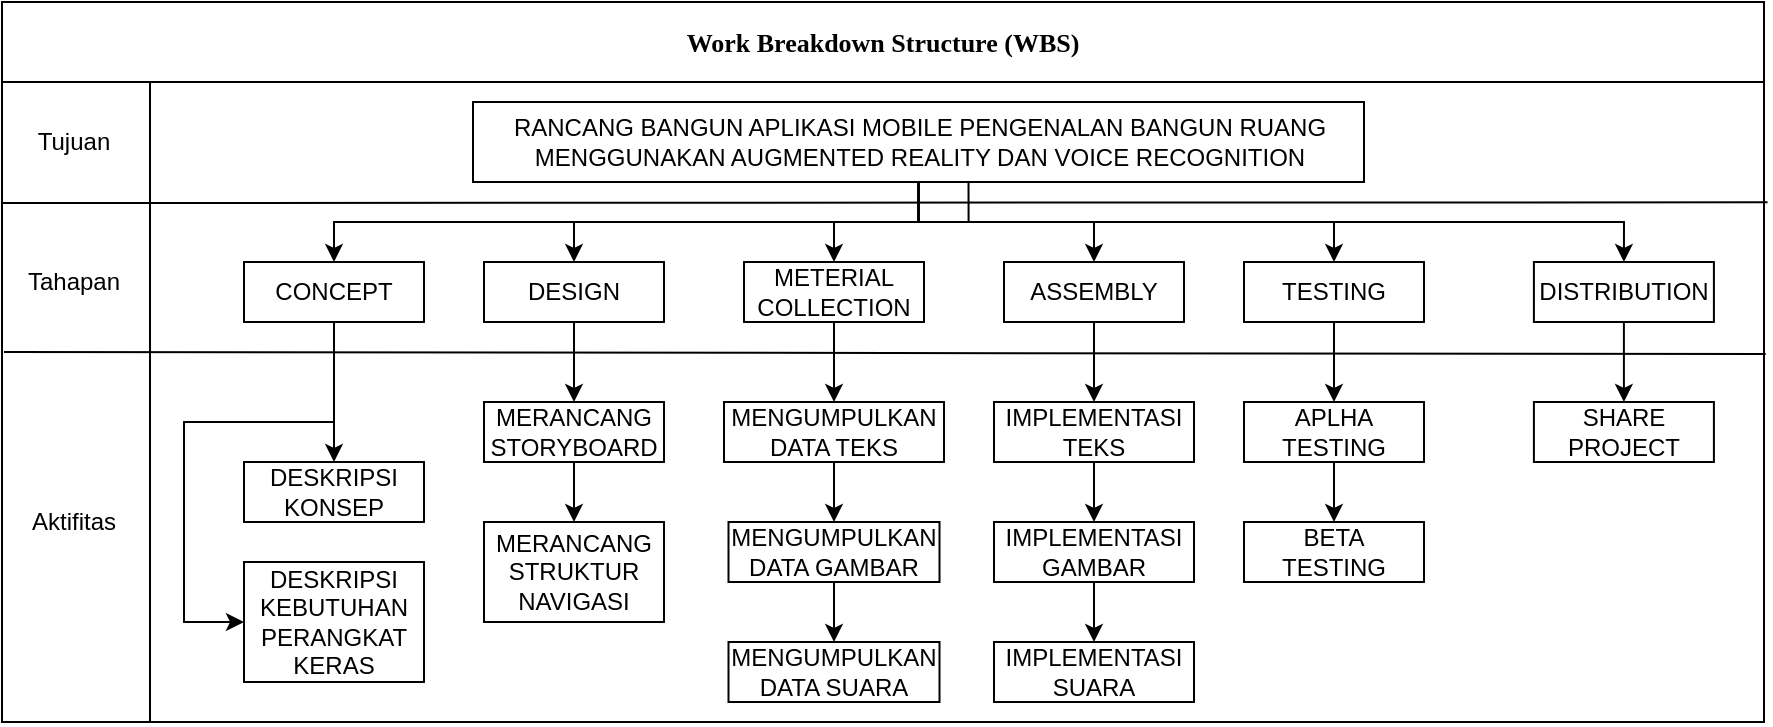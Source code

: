 <mxfile version="14.8.0" type="device"><diagram id="zD8TXVPzTgdqPpUEt7mv" name="Page-1"><mxGraphModel dx="1422" dy="772" grid="1" gridSize="10" guides="1" tooltips="1" connect="1" arrows="1" fold="1" page="1" pageScale="1" pageWidth="827" pageHeight="1169" math="0" shadow="0"><root><mxCell id="0"/><mxCell id="1" parent="0"/><mxCell id="AeqK__T1nFXMZRjE-eeh-6" value="" style="rounded=0;whiteSpace=wrap;html=1;" parent="1" vertex="1"><mxGeometry x="69" y="200" width="881" height="320" as="geometry"/></mxCell><mxCell id="AeqK__T1nFXMZRjE-eeh-8" value="Tujuan" style="text;html=1;strokeColor=none;fillColor=none;align=center;verticalAlign=middle;whiteSpace=wrap;rounded=0;" parent="1" vertex="1"><mxGeometry x="80" y="220" width="50" height="20" as="geometry"/></mxCell><mxCell id="AeqK__T1nFXMZRjE-eeh-9" value="Tahapan" style="text;html=1;strokeColor=none;fillColor=none;align=center;verticalAlign=middle;whiteSpace=wrap;rounded=0;" parent="1" vertex="1"><mxGeometry x="80" y="290" width="50" height="20" as="geometry"/></mxCell><mxCell id="AeqK__T1nFXMZRjE-eeh-13" value="" style="endArrow=none;html=1;exitX=0;exitY=0.25;exitDx=0;exitDy=0;entryX=1.002;entryY=0.188;entryDx=0;entryDy=0;entryPerimeter=0;" parent="1" target="AeqK__T1nFXMZRjE-eeh-6" edge="1"><mxGeometry width="50" height="50" relative="1" as="geometry"><mxPoint x="69" y="260.5" as="sourcePoint"/><mxPoint x="950" y="257" as="targetPoint"/></mxGeometry></mxCell><mxCell id="p4GNpo0kNrJGhWTnlDtK-1" style="edgeStyle=orthogonalEdgeStyle;rounded=0;orthogonalLoop=1;jettySize=auto;html=1;" parent="1" source="AeqK__T1nFXMZRjE-eeh-16" target="AeqK__T1nFXMZRjE-eeh-17" edge="1"><mxGeometry relative="1" as="geometry"><Array as="points"><mxPoint x="527" y="270"/><mxPoint x="235" y="270"/></Array></mxGeometry></mxCell><mxCell id="p4GNpo0kNrJGhWTnlDtK-2" style="edgeStyle=orthogonalEdgeStyle;rounded=0;orthogonalLoop=1;jettySize=auto;html=1;" parent="1" source="AeqK__T1nFXMZRjE-eeh-16" target="AeqK__T1nFXMZRjE-eeh-18" edge="1"><mxGeometry relative="1" as="geometry"/></mxCell><mxCell id="p4GNpo0kNrJGhWTnlDtK-3" style="edgeStyle=orthogonalEdgeStyle;rounded=0;orthogonalLoop=1;jettySize=auto;html=1;" parent="1" source="AeqK__T1nFXMZRjE-eeh-16" target="AeqK__T1nFXMZRjE-eeh-19" edge="1"><mxGeometry relative="1" as="geometry"/></mxCell><mxCell id="p4GNpo0kNrJGhWTnlDtK-4" style="edgeStyle=orthogonalEdgeStyle;rounded=0;orthogonalLoop=1;jettySize=auto;html=1;" parent="1" source="AeqK__T1nFXMZRjE-eeh-16" target="AeqK__T1nFXMZRjE-eeh-20" edge="1"><mxGeometry relative="1" as="geometry"/></mxCell><mxCell id="p4GNpo0kNrJGhWTnlDtK-5" style="edgeStyle=orthogonalEdgeStyle;rounded=0;orthogonalLoop=1;jettySize=auto;html=1;entryX=0.5;entryY=0;entryDx=0;entryDy=0;" parent="1" source="AeqK__T1nFXMZRjE-eeh-16" target="AeqK__T1nFXMZRjE-eeh-21" edge="1"><mxGeometry relative="1" as="geometry"/></mxCell><mxCell id="p4GNpo0kNrJGhWTnlDtK-6" style="edgeStyle=orthogonalEdgeStyle;rounded=0;orthogonalLoop=1;jettySize=auto;html=1;entryX=0.5;entryY=0;entryDx=0;entryDy=0;" parent="1" target="AeqK__T1nFXMZRjE-eeh-22" edge="1"><mxGeometry relative="1" as="geometry"><Array as="points"><mxPoint x="551.95" y="270"/><mxPoint x="879.95" y="270"/></Array><mxPoint x="552.25" y="250" as="sourcePoint"/></mxGeometry></mxCell><mxCell id="AeqK__T1nFXMZRjE-eeh-16" value="RANCANG BANGUN APLIKASI MOBILE PENGENALAN BANGUN RUANG MENGGUNAKAN AUGMENTED REALITY DAN VOICE RECOGNITION" style="rounded=0;whiteSpace=wrap;html=1;" parent="1" vertex="1"><mxGeometry x="304.5" y="210" width="445.5" height="40" as="geometry"/></mxCell><mxCell id="AeqK__T1nFXMZRjE-eeh-39" style="edgeStyle=orthogonalEdgeStyle;rounded=0;orthogonalLoop=1;jettySize=auto;html=1;" parent="1" source="AeqK__T1nFXMZRjE-eeh-17" target="AeqK__T1nFXMZRjE-eeh-28" edge="1"><mxGeometry relative="1" as="geometry"/></mxCell><mxCell id="AeqK__T1nFXMZRjE-eeh-40" style="edgeStyle=orthogonalEdgeStyle;rounded=0;orthogonalLoop=1;jettySize=auto;html=1;entryX=0;entryY=0.5;entryDx=0;entryDy=0;" parent="1" target="AeqK__T1nFXMZRjE-eeh-29" edge="1"><mxGeometry relative="1" as="geometry"><mxPoint x="235" y="340" as="sourcePoint"/><Array as="points"><mxPoint x="235" y="370"/><mxPoint x="160" y="370"/><mxPoint x="160" y="470"/></Array></mxGeometry></mxCell><mxCell id="AeqK__T1nFXMZRjE-eeh-17" value="CONCEPT" style="rounded=0;whiteSpace=wrap;html=1;" parent="1" vertex="1"><mxGeometry x="190" y="290" width="90" height="30" as="geometry"/></mxCell><mxCell id="AeqK__T1nFXMZRjE-eeh-41" style="endArrow=classic;html=1;fontFamily=Helvetica;fontSize=11;fontColor=#000000;align=center;strokeColor=#000000;edgeStyle=orthogonalEdgeStyle;" parent="1" source="AeqK__T1nFXMZRjE-eeh-18" target="AeqK__T1nFXMZRjE-eeh-30" edge="1"><mxGeometry relative="1" as="geometry"/></mxCell><mxCell id="AeqK__T1nFXMZRjE-eeh-18" value="DESIGN" style="rounded=0;whiteSpace=wrap;html=1;" parent="1" vertex="1"><mxGeometry x="310" y="290" width="90" height="30" as="geometry"/></mxCell><mxCell id="AeqK__T1nFXMZRjE-eeh-43" style="edgeStyle=orthogonalEdgeStyle;rounded=0;orthogonalLoop=1;jettySize=auto;html=1;entryX=0.5;entryY=0;entryDx=0;entryDy=0;" parent="1" source="AeqK__T1nFXMZRjE-eeh-19" target="AeqK__T1nFXMZRjE-eeh-32" edge="1"><mxGeometry relative="1" as="geometry"/></mxCell><mxCell id="AeqK__T1nFXMZRjE-eeh-19" value="METERIAL COLLECTION" style="rounded=0;whiteSpace=wrap;html=1;" parent="1" vertex="1"><mxGeometry x="440" y="290" width="90" height="30" as="geometry"/></mxCell><mxCell id="AeqK__T1nFXMZRjE-eeh-20" value="ASSEMBLY" style="rounded=0;whiteSpace=wrap;html=1;" parent="1" vertex="1"><mxGeometry x="570" y="290" width="90" height="30" as="geometry"/></mxCell><mxCell id="AeqK__T1nFXMZRjE-eeh-47" style="edgeStyle=orthogonalEdgeStyle;rounded=0;orthogonalLoop=1;jettySize=auto;html=1;" parent="1" source="AeqK__T1nFXMZRjE-eeh-21" target="AeqK__T1nFXMZRjE-eeh-36" edge="1"><mxGeometry relative="1" as="geometry"/></mxCell><mxCell id="AeqK__T1nFXMZRjE-eeh-21" value="TESTING" style="rounded=0;whiteSpace=wrap;html=1;" parent="1" vertex="1"><mxGeometry x="690" y="290" width="90" height="30" as="geometry"/></mxCell><mxCell id="AeqK__T1nFXMZRjE-eeh-48" style="edgeStyle=orthogonalEdgeStyle;rounded=0;orthogonalLoop=1;jettySize=auto;html=1;entryX=0.5;entryY=0;entryDx=0;entryDy=0;" parent="1" source="AeqK__T1nFXMZRjE-eeh-22" target="AeqK__T1nFXMZRjE-eeh-37" edge="1"><mxGeometry relative="1" as="geometry"/></mxCell><mxCell id="AeqK__T1nFXMZRjE-eeh-22" value="DISTRIBUTION" style="rounded=0;whiteSpace=wrap;html=1;" parent="1" vertex="1"><mxGeometry x="834.95" y="290" width="90" height="30" as="geometry"/></mxCell><mxCell id="AeqK__T1nFXMZRjE-eeh-26" value="" style="endArrow=none;html=1;entryX=1.001;entryY=0.425;entryDx=0;entryDy=0;entryPerimeter=0;" parent="1" target="AeqK__T1nFXMZRjE-eeh-6" edge="1"><mxGeometry width="50" height="50" relative="1" as="geometry"><mxPoint x="70" y="335" as="sourcePoint"/><mxPoint x="931" y="335" as="targetPoint"/></mxGeometry></mxCell><mxCell id="AeqK__T1nFXMZRjE-eeh-27" value="Aktifitas" style="text;html=1;strokeColor=none;fillColor=none;align=center;verticalAlign=middle;whiteSpace=wrap;rounded=0;" parent="1" vertex="1"><mxGeometry x="80" y="410" width="50" height="20" as="geometry"/></mxCell><mxCell id="AeqK__T1nFXMZRjE-eeh-28" value="DESKRIPSI KONSEP" style="rounded=0;whiteSpace=wrap;html=1;" parent="1" vertex="1"><mxGeometry x="190" y="390" width="90" height="30" as="geometry"/></mxCell><mxCell id="AeqK__T1nFXMZRjE-eeh-29" value="DESKRIPSI KEBUTUHAN PERANGKAT KERAS" style="rounded=0;whiteSpace=wrap;html=1;" parent="1" vertex="1"><mxGeometry x="190" y="440" width="90" height="60" as="geometry"/></mxCell><mxCell id="AeqK__T1nFXMZRjE-eeh-30" value="MERANCANG STORYBOARD" style="rounded=0;whiteSpace=wrap;html=1;" parent="1" vertex="1"><mxGeometry x="310" y="360" width="90" height="30" as="geometry"/></mxCell><mxCell id="AeqK__T1nFXMZRjE-eeh-31" value="MERANCANG STRUKTUR NAVIGASI" style="rounded=0;whiteSpace=wrap;html=1;" parent="1" vertex="1"><mxGeometry x="310" y="420" width="90" height="50" as="geometry"/></mxCell><mxCell id="AeqK__T1nFXMZRjE-eeh-32" value="MENGUMPULKAN DATA TEKS" style="rounded=0;whiteSpace=wrap;html=1;" parent="1" vertex="1"><mxGeometry x="430" y="360" width="110" height="30" as="geometry"/></mxCell><mxCell id="AeqK__T1nFXMZRjE-eeh-33" value="MENGUMPULKAN DATA GAMBAR" style="rounded=0;whiteSpace=wrap;html=1;" parent="1" vertex="1"><mxGeometry x="432.25" y="420" width="105.5" height="30" as="geometry"/></mxCell><mxCell id="AeqK__T1nFXMZRjE-eeh-34" value="IMPLEMENTASI GAMBAR" style="rounded=0;whiteSpace=wrap;html=1;" parent="1" vertex="1"><mxGeometry x="565" y="420" width="100" height="30" as="geometry"/></mxCell><mxCell id="AeqK__T1nFXMZRjE-eeh-35" value="IMPLEMENTASI TEKS" style="rounded=0;whiteSpace=wrap;html=1;" parent="1" vertex="1"><mxGeometry x="565" y="360" width="100" height="30" as="geometry"/></mxCell><mxCell id="AeqK__T1nFXMZRjE-eeh-36" value="APLHA TESTING" style="rounded=0;whiteSpace=wrap;html=1;" parent="1" vertex="1"><mxGeometry x="690" y="360" width="90" height="30" as="geometry"/></mxCell><mxCell id="AeqK__T1nFXMZRjE-eeh-37" value="SHARE PROJECT" style="rounded=0;whiteSpace=wrap;html=1;" parent="1" vertex="1"><mxGeometry x="834.95" y="360" width="90" height="30" as="geometry"/></mxCell><mxCell id="nbOIn3HoCTCzfpWuMqJp-3" value="" style="endArrow=none;html=1;entryX=0.084;entryY=-0.003;entryDx=0;entryDy=0;entryPerimeter=0;exitX=0.084;exitY=1;exitDx=0;exitDy=0;exitPerimeter=0;" parent="1" source="AeqK__T1nFXMZRjE-eeh-6" target="AeqK__T1nFXMZRjE-eeh-6" edge="1"><mxGeometry width="50" height="50" relative="1" as="geometry"><mxPoint x="150" y="250" as="sourcePoint"/><mxPoint x="200" y="200" as="targetPoint"/></mxGeometry></mxCell><mxCell id="nbOIn3HoCTCzfpWuMqJp-10" value="" style="endArrow=classic;html=1;entryX=0.5;entryY=0;entryDx=0;entryDy=0;exitX=0.5;exitY=1;exitDx=0;exitDy=0;" parent="1" source="AeqK__T1nFXMZRjE-eeh-30" target="AeqK__T1nFXMZRjE-eeh-31" edge="1"><mxGeometry width="50" height="50" relative="1" as="geometry"><mxPoint x="350" y="460" as="sourcePoint"/><mxPoint x="400" y="410" as="targetPoint"/></mxGeometry></mxCell><mxCell id="nbOIn3HoCTCzfpWuMqJp-13" value="MENGUMPULKAN DATA SUARA" style="rounded=0;whiteSpace=wrap;html=1;" parent="1" vertex="1"><mxGeometry x="432.25" y="480" width="105.5" height="30" as="geometry"/></mxCell><mxCell id="nbOIn3HoCTCzfpWuMqJp-15" style="edgeStyle=orthogonalEdgeStyle;rounded=0;orthogonalLoop=1;jettySize=auto;html=1;entryX=0.5;entryY=0;entryDx=0;entryDy=0;exitX=0.5;exitY=1;exitDx=0;exitDy=0;" parent="1" source="AeqK__T1nFXMZRjE-eeh-32" target="AeqK__T1nFXMZRjE-eeh-33" edge="1"><mxGeometry relative="1" as="geometry"><mxPoint x="495" y="330" as="sourcePoint"/><mxPoint x="495" y="370" as="targetPoint"/></mxGeometry></mxCell><mxCell id="nbOIn3HoCTCzfpWuMqJp-16" value="" style="endArrow=classic;html=1;entryX=0.5;entryY=0;entryDx=0;entryDy=0;exitX=0.5;exitY=1;exitDx=0;exitDy=0;" parent="1" source="AeqK__T1nFXMZRjE-eeh-33" target="nbOIn3HoCTCzfpWuMqJp-13" edge="1"><mxGeometry width="50" height="50" relative="1" as="geometry"><mxPoint x="470" y="500" as="sourcePoint"/><mxPoint x="520" y="450" as="targetPoint"/></mxGeometry></mxCell><mxCell id="nbOIn3HoCTCzfpWuMqJp-17" style="edgeStyle=orthogonalEdgeStyle;rounded=0;orthogonalLoop=1;jettySize=auto;html=1;exitX=0.5;exitY=1;exitDx=0;exitDy=0;" parent="1" source="AeqK__T1nFXMZRjE-eeh-37" target="AeqK__T1nFXMZRjE-eeh-37" edge="1"><mxGeometry relative="1" as="geometry"/></mxCell><mxCell id="nbOIn3HoCTCzfpWuMqJp-18" value="IMPLEMENTASI SUARA" style="rounded=0;whiteSpace=wrap;html=1;" parent="1" vertex="1"><mxGeometry x="565" y="480" width="100" height="30" as="geometry"/></mxCell><mxCell id="nbOIn3HoCTCzfpWuMqJp-19" value="BETA &lt;br&gt;TESTING" style="rounded=0;whiteSpace=wrap;html=1;" parent="1" vertex="1"><mxGeometry x="690" y="420" width="90" height="30" as="geometry"/></mxCell><mxCell id="nbOIn3HoCTCzfpWuMqJp-22" value="" style="endArrow=classic;html=1;entryX=0.5;entryY=0;entryDx=0;entryDy=0;exitX=0.5;exitY=1;exitDx=0;exitDy=0;" parent="1" source="AeqK__T1nFXMZRjE-eeh-20" target="AeqK__T1nFXMZRjE-eeh-35" edge="1"><mxGeometry width="50" height="50" relative="1" as="geometry"><mxPoint x="700" y="380" as="sourcePoint"/><mxPoint x="750" y="330" as="targetPoint"/></mxGeometry></mxCell><mxCell id="nbOIn3HoCTCzfpWuMqJp-23" value="" style="endArrow=classic;html=1;entryX=0.5;entryY=0;entryDx=0;entryDy=0;exitX=0.5;exitY=1;exitDx=0;exitDy=0;" parent="1" source="AeqK__T1nFXMZRjE-eeh-35" target="AeqK__T1nFXMZRjE-eeh-34" edge="1"><mxGeometry width="50" height="50" relative="1" as="geometry"><mxPoint x="630" y="450" as="sourcePoint"/><mxPoint x="680" y="400" as="targetPoint"/></mxGeometry></mxCell><mxCell id="nbOIn3HoCTCzfpWuMqJp-24" value="" style="endArrow=classic;html=1;exitX=0.5;exitY=1;exitDx=0;exitDy=0;entryX=0.5;entryY=0;entryDx=0;entryDy=0;" parent="1" source="AeqK__T1nFXMZRjE-eeh-34" target="nbOIn3HoCTCzfpWuMqJp-18" edge="1"><mxGeometry width="50" height="50" relative="1" as="geometry"><mxPoint x="810" y="470" as="sourcePoint"/><mxPoint x="860" y="420" as="targetPoint"/></mxGeometry></mxCell><mxCell id="nbOIn3HoCTCzfpWuMqJp-25" value="" style="endArrow=classic;html=1;exitX=0.5;exitY=1;exitDx=0;exitDy=0;entryX=0.5;entryY=0;entryDx=0;entryDy=0;" parent="1" source="AeqK__T1nFXMZRjE-eeh-36" target="nbOIn3HoCTCzfpWuMqJp-19" edge="1"><mxGeometry width="50" height="50" relative="1" as="geometry"><mxPoint x="800" y="490" as="sourcePoint"/><mxPoint x="740" y="420" as="targetPoint"/></mxGeometry></mxCell><mxCell id="AtVR73TaQVn9Z9s3aEDP-1" value="&lt;b&gt;&lt;font style=&quot;font-size: 13px&quot;&gt;Work Breakdown Structure (WBS)&lt;/font&gt;&lt;/b&gt;" style="rounded=0;whiteSpace=wrap;html=1;fontFamily=Times New Roman;" parent="1" vertex="1"><mxGeometry x="69" y="160" width="881" height="40" as="geometry"/></mxCell></root></mxGraphModel></diagram></mxfile>